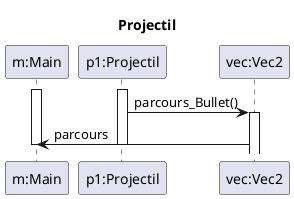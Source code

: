 @startuml
title Projectil
participant "m:Main" as main
participant "p1:Projectil" as p1
participant "vec:Vec2" as v

activate main
activate p1
    p1 -> v : parcours_Bullet()
    activate v
    main <-v : parcours   
    deactivate p1
deactivate main

@enduml